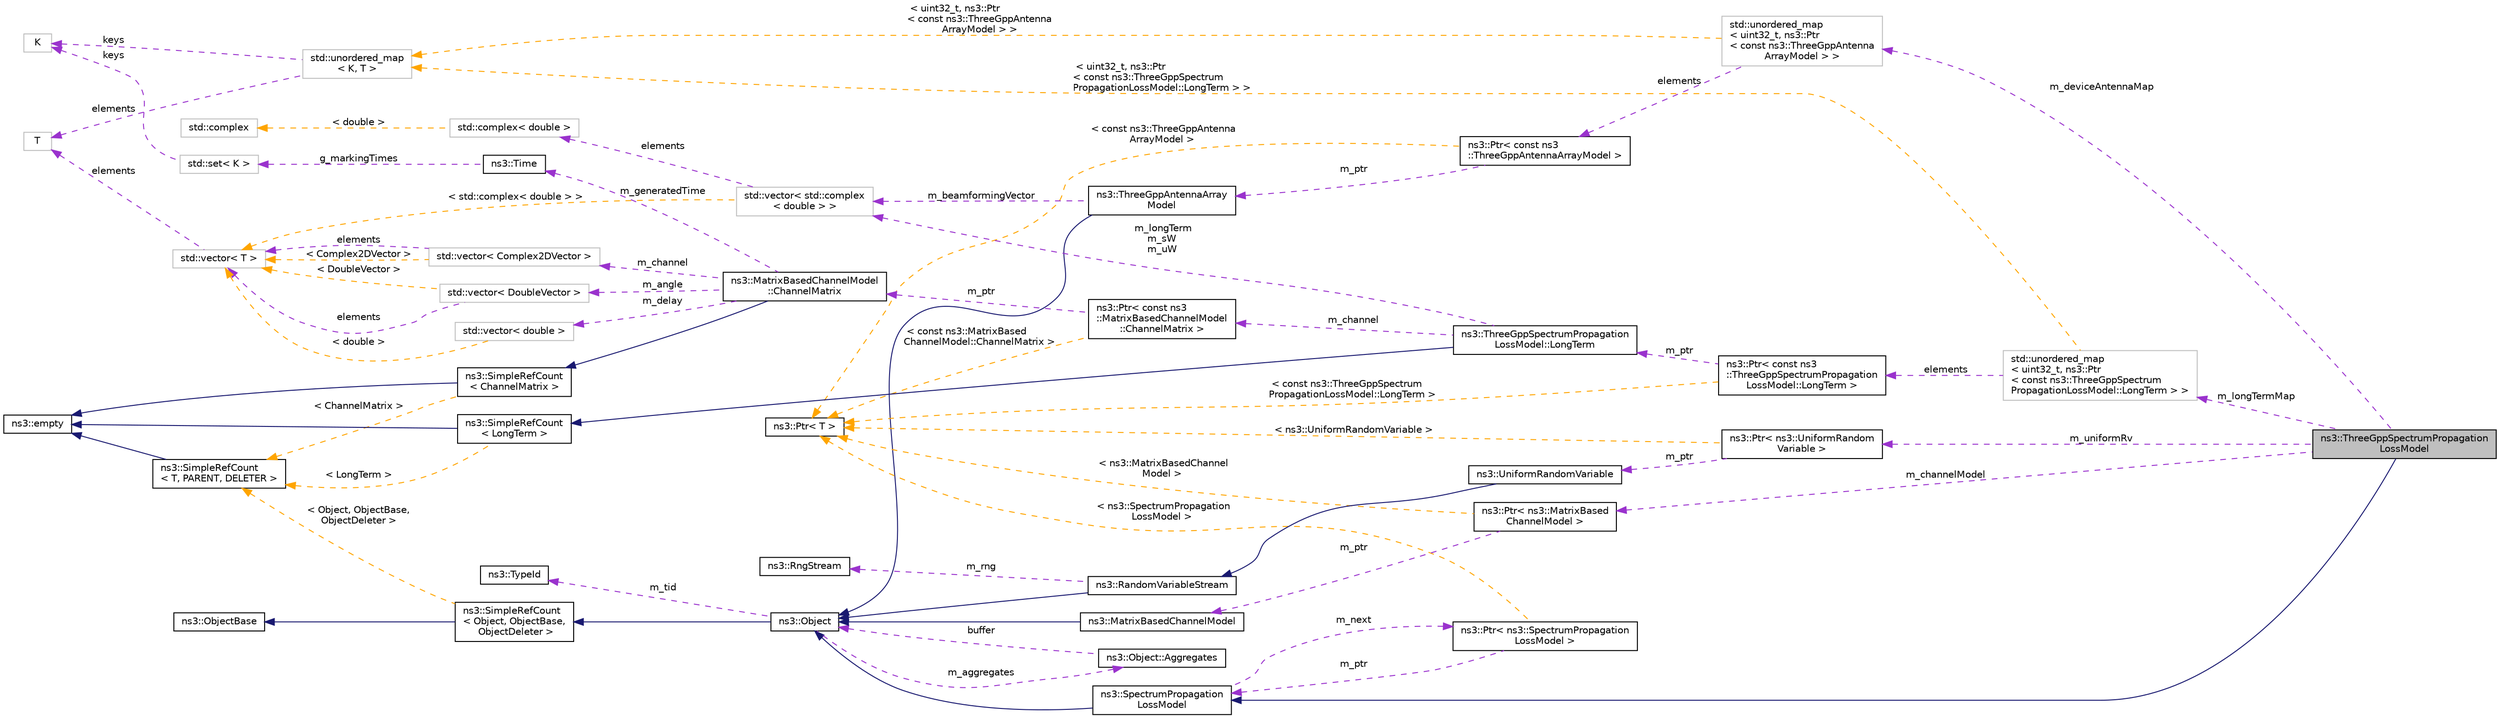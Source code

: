 digraph "ns3::ThreeGppSpectrumPropagationLossModel"
{
 // LATEX_PDF_SIZE
  edge [fontname="Helvetica",fontsize="10",labelfontname="Helvetica",labelfontsize="10"];
  node [fontname="Helvetica",fontsize="10",shape=record];
  rankdir="LR";
  Node1 [label="ns3::ThreeGppSpectrumPropagation\lLossModel",height=0.2,width=0.4,color="black", fillcolor="grey75", style="filled", fontcolor="black",tooltip="3GPP Spectrum Propagation Loss Model"];
  Node2 -> Node1 [dir="back",color="midnightblue",fontsize="10",style="solid",fontname="Helvetica"];
  Node2 [label="ns3::SpectrumPropagation\lLossModel",height=0.2,width=0.4,color="black", fillcolor="white", style="filled",URL="$classns3_1_1_spectrum_propagation_loss_model.html",tooltip="spectrum-aware propagation loss model"];
  Node3 -> Node2 [dir="back",color="midnightblue",fontsize="10",style="solid",fontname="Helvetica"];
  Node3 [label="ns3::Object",height=0.2,width=0.4,color="black", fillcolor="white", style="filled",URL="$classns3_1_1_object.html",tooltip="A base class which provides memory management and object aggregation."];
  Node4 -> Node3 [dir="back",color="midnightblue",fontsize="10",style="solid",fontname="Helvetica"];
  Node4 [label="ns3::SimpleRefCount\l\< Object, ObjectBase,\l ObjectDeleter \>",height=0.2,width=0.4,color="black", fillcolor="white", style="filled",URL="$classns3_1_1_simple_ref_count.html",tooltip=" "];
  Node5 -> Node4 [dir="back",color="midnightblue",fontsize="10",style="solid",fontname="Helvetica"];
  Node5 [label="ns3::ObjectBase",height=0.2,width=0.4,color="black", fillcolor="white", style="filled",URL="$classns3_1_1_object_base.html",tooltip="Anchor the ns-3 type and attribute system."];
  Node6 -> Node4 [dir="back",color="orange",fontsize="10",style="dashed",label=" \< Object, ObjectBase,\l ObjectDeleter \>" ,fontname="Helvetica"];
  Node6 [label="ns3::SimpleRefCount\l\< T, PARENT, DELETER \>",height=0.2,width=0.4,color="black", fillcolor="white", style="filled",URL="$classns3_1_1_simple_ref_count.html",tooltip="A template-based reference counting class."];
  Node7 -> Node6 [dir="back",color="midnightblue",fontsize="10",style="solid",fontname="Helvetica"];
  Node7 [label="ns3::empty",height=0.2,width=0.4,color="black", fillcolor="white", style="filled",URL="$classns3_1_1empty.html",tooltip="make Callback use a separate empty type"];
  Node8 -> Node3 [dir="back",color="darkorchid3",fontsize="10",style="dashed",label=" m_tid" ,fontname="Helvetica"];
  Node8 [label="ns3::TypeId",height=0.2,width=0.4,color="black", fillcolor="white", style="filled",URL="$classns3_1_1_type_id.html",tooltip="a unique identifier for an interface."];
  Node9 -> Node3 [dir="back",color="darkorchid3",fontsize="10",style="dashed",label=" m_aggregates" ,fontname="Helvetica"];
  Node9 [label="ns3::Object::Aggregates",height=0.2,width=0.4,color="black", fillcolor="white", style="filled",URL="$structns3_1_1_object_1_1_aggregates.html",tooltip="The list of Objects aggregated to this one."];
  Node3 -> Node9 [dir="back",color="darkorchid3",fontsize="10",style="dashed",label=" buffer" ,fontname="Helvetica"];
  Node10 -> Node2 [dir="back",color="darkorchid3",fontsize="10",style="dashed",label=" m_next" ,fontname="Helvetica"];
  Node10 [label="ns3::Ptr\< ns3::SpectrumPropagation\lLossModel \>",height=0.2,width=0.4,color="black", fillcolor="white", style="filled",URL="$classns3_1_1_ptr.html",tooltip=" "];
  Node2 -> Node10 [dir="back",color="darkorchid3",fontsize="10",style="dashed",label=" m_ptr" ,fontname="Helvetica"];
  Node11 -> Node10 [dir="back",color="orange",fontsize="10",style="dashed",label=" \< ns3::SpectrumPropagation\lLossModel \>" ,fontname="Helvetica"];
  Node11 [label="ns3::Ptr\< T \>",height=0.2,width=0.4,color="black", fillcolor="white", style="filled",URL="$classns3_1_1_ptr.html",tooltip="Smart pointer class similar to boost::intrusive_ptr."];
  Node12 -> Node1 [dir="back",color="darkorchid3",fontsize="10",style="dashed",label=" m_longTermMap" ,fontname="Helvetica"];
  Node12 [label="std::unordered_map\l\< uint32_t, ns3::Ptr\l\< const ns3::ThreeGppSpectrum\lPropagationLossModel::LongTerm \> \>",height=0.2,width=0.4,color="grey75", fillcolor="white", style="filled",tooltip=" "];
  Node13 -> Node12 [dir="back",color="darkorchid3",fontsize="10",style="dashed",label=" elements" ,fontname="Helvetica"];
  Node13 [label="ns3::Ptr\< const ns3\l::ThreeGppSpectrumPropagation\lLossModel::LongTerm \>",height=0.2,width=0.4,color="black", fillcolor="white", style="filled",URL="$classns3_1_1_ptr.html",tooltip=" "];
  Node14 -> Node13 [dir="back",color="darkorchid3",fontsize="10",style="dashed",label=" m_ptr" ,fontname="Helvetica"];
  Node14 [label="ns3::ThreeGppSpectrumPropagation\lLossModel::LongTerm",height=0.2,width=0.4,color="black", fillcolor="white", style="filled",URL="$structns3_1_1_three_gpp_spectrum_propagation_loss_model_1_1_long_term.html",tooltip="Data structure that stores the long term component for a tx-rx pair."];
  Node15 -> Node14 [dir="back",color="midnightblue",fontsize="10",style="solid",fontname="Helvetica"];
  Node15 [label="ns3::SimpleRefCount\l\< LongTerm \>",height=0.2,width=0.4,color="black", fillcolor="white", style="filled",URL="$classns3_1_1_simple_ref_count.html",tooltip=" "];
  Node7 -> Node15 [dir="back",color="midnightblue",fontsize="10",style="solid",fontname="Helvetica"];
  Node6 -> Node15 [dir="back",color="orange",fontsize="10",style="dashed",label=" \< LongTerm \>" ,fontname="Helvetica"];
  Node16 -> Node14 [dir="back",color="darkorchid3",fontsize="10",style="dashed",label=" m_longTerm\nm_sW\nm_uW" ,fontname="Helvetica"];
  Node16 [label="std::vector\< std::complex\l\< double \> \>",height=0.2,width=0.4,color="grey75", fillcolor="white", style="filled",tooltip=" "];
  Node17 -> Node16 [dir="back",color="darkorchid3",fontsize="10",style="dashed",label=" elements" ,fontname="Helvetica"];
  Node17 [label="std::complex\< double \>",height=0.2,width=0.4,color="grey75", fillcolor="white", style="filled",tooltip=" "];
  Node18 -> Node17 [dir="back",color="orange",fontsize="10",style="dashed",label=" \< double \>" ,fontname="Helvetica"];
  Node18 [label="std::complex",height=0.2,width=0.4,color="grey75", fillcolor="white", style="filled",tooltip=" "];
  Node19 -> Node16 [dir="back",color="orange",fontsize="10",style="dashed",label=" \< std::complex\< double \> \>" ,fontname="Helvetica"];
  Node19 [label="std::vector\< T \>",height=0.2,width=0.4,color="grey75", fillcolor="white", style="filled",tooltip=" "];
  Node20 -> Node19 [dir="back",color="darkorchid3",fontsize="10",style="dashed",label=" elements" ,fontname="Helvetica"];
  Node20 [label="T",height=0.2,width=0.4,color="grey75", fillcolor="white", style="filled",tooltip=" "];
  Node21 -> Node14 [dir="back",color="darkorchid3",fontsize="10",style="dashed",label=" m_channel" ,fontname="Helvetica"];
  Node21 [label="ns3::Ptr\< const ns3\l::MatrixBasedChannelModel\l::ChannelMatrix \>",height=0.2,width=0.4,color="black", fillcolor="white", style="filled",URL="$classns3_1_1_ptr.html",tooltip=" "];
  Node22 -> Node21 [dir="back",color="darkorchid3",fontsize="10",style="dashed",label=" m_ptr" ,fontname="Helvetica"];
  Node22 [label="ns3::MatrixBasedChannelModel\l::ChannelMatrix",height=0.2,width=0.4,color="black", fillcolor="white", style="filled",URL="$structns3_1_1_matrix_based_channel_model_1_1_channel_matrix.html",tooltip="Data structure that stores a channel realization."];
  Node23 -> Node22 [dir="back",color="midnightblue",fontsize="10",style="solid",fontname="Helvetica"];
  Node23 [label="ns3::SimpleRefCount\l\< ChannelMatrix \>",height=0.2,width=0.4,color="black", fillcolor="white", style="filled",URL="$classns3_1_1_simple_ref_count.html",tooltip=" "];
  Node7 -> Node23 [dir="back",color="midnightblue",fontsize="10",style="solid",fontname="Helvetica"];
  Node6 -> Node23 [dir="back",color="orange",fontsize="10",style="dashed",label=" \< ChannelMatrix \>" ,fontname="Helvetica"];
  Node24 -> Node22 [dir="back",color="darkorchid3",fontsize="10",style="dashed",label=" m_generatedTime" ,fontname="Helvetica"];
  Node24 [label="ns3::Time",height=0.2,width=0.4,color="black", fillcolor="white", style="filled",URL="$classns3_1_1_time.html",tooltip="Simulation virtual time values and global simulation resolution."];
  Node25 -> Node24 [dir="back",color="darkorchid3",fontsize="10",style="dashed",label=" g_markingTimes" ,fontname="Helvetica"];
  Node25 [label="std::set\< K \>",height=0.2,width=0.4,color="grey75", fillcolor="white", style="filled",tooltip=" "];
  Node26 -> Node25 [dir="back",color="darkorchid3",fontsize="10",style="dashed",label=" keys" ,fontname="Helvetica"];
  Node26 [label="K",height=0.2,width=0.4,color="grey75", fillcolor="white", style="filled",tooltip=" "];
  Node27 -> Node22 [dir="back",color="darkorchid3",fontsize="10",style="dashed",label=" m_channel" ,fontname="Helvetica"];
  Node27 [label="std::vector\< Complex2DVector \>",height=0.2,width=0.4,color="grey75", fillcolor="white", style="filled",tooltip=" "];
  Node19 -> Node27 [dir="back",color="darkorchid3",fontsize="10",style="dashed",label=" elements" ,fontname="Helvetica"];
  Node19 -> Node27 [dir="back",color="orange",fontsize="10",style="dashed",label=" \< Complex2DVector \>" ,fontname="Helvetica"];
  Node28 -> Node22 [dir="back",color="darkorchid3",fontsize="10",style="dashed",label=" m_angle" ,fontname="Helvetica"];
  Node28 [label="std::vector\< DoubleVector \>",height=0.2,width=0.4,color="grey75", fillcolor="white", style="filled",tooltip=" "];
  Node19 -> Node28 [dir="back",color="darkorchid3",fontsize="10",style="dashed",label=" elements" ,fontname="Helvetica"];
  Node19 -> Node28 [dir="back",color="orange",fontsize="10",style="dashed",label=" \< DoubleVector \>" ,fontname="Helvetica"];
  Node29 -> Node22 [dir="back",color="darkorchid3",fontsize="10",style="dashed",label=" m_delay" ,fontname="Helvetica"];
  Node29 [label="std::vector\< double \>",height=0.2,width=0.4,color="grey75", fillcolor="white", style="filled",tooltip=" "];
  Node19 -> Node29 [dir="back",color="orange",fontsize="10",style="dashed",label=" \< double \>" ,fontname="Helvetica"];
  Node11 -> Node21 [dir="back",color="orange",fontsize="10",style="dashed",label=" \< const ns3::MatrixBased\lChannelModel::ChannelMatrix \>" ,fontname="Helvetica"];
  Node11 -> Node13 [dir="back",color="orange",fontsize="10",style="dashed",label=" \< const ns3::ThreeGppSpectrum\lPropagationLossModel::LongTerm \>" ,fontname="Helvetica"];
  Node30 -> Node12 [dir="back",color="orange",fontsize="10",style="dashed",label=" \< uint32_t, ns3::Ptr\l\< const ns3::ThreeGppSpectrum\lPropagationLossModel::LongTerm \> \>" ,fontname="Helvetica"];
  Node30 [label="std::unordered_map\l\< K, T \>",height=0.2,width=0.4,color="grey75", fillcolor="white", style="filled",tooltip=" "];
  Node26 -> Node30 [dir="back",color="darkorchid3",fontsize="10",style="dashed",label=" keys" ,fontname="Helvetica"];
  Node20 -> Node30 [dir="back",color="darkorchid3",fontsize="10",style="dashed",label=" elements" ,fontname="Helvetica"];
  Node31 -> Node1 [dir="back",color="darkorchid3",fontsize="10",style="dashed",label=" m_deviceAntennaMap" ,fontname="Helvetica"];
  Node31 [label="std::unordered_map\l\< uint32_t, ns3::Ptr\l\< const ns3::ThreeGppAntenna\lArrayModel \> \>",height=0.2,width=0.4,color="grey75", fillcolor="white", style="filled",tooltip=" "];
  Node32 -> Node31 [dir="back",color="darkorchid3",fontsize="10",style="dashed",label=" elements" ,fontname="Helvetica"];
  Node32 [label="ns3::Ptr\< const ns3\l::ThreeGppAntennaArrayModel \>",height=0.2,width=0.4,color="black", fillcolor="white", style="filled",URL="$classns3_1_1_ptr.html",tooltip=" "];
  Node33 -> Node32 [dir="back",color="darkorchid3",fontsize="10",style="dashed",label=" m_ptr" ,fontname="Helvetica"];
  Node33 [label="ns3::ThreeGppAntennaArray\lModel",height=0.2,width=0.4,color="black", fillcolor="white", style="filled",URL="$classns3_1_1_three_gpp_antenna_array_model.html",tooltip="Class implementing the antenna model defined in 3GPP TR 38.901 V15.0.0."];
  Node3 -> Node33 [dir="back",color="midnightblue",fontsize="10",style="solid",fontname="Helvetica"];
  Node16 -> Node33 [dir="back",color="darkorchid3",fontsize="10",style="dashed",label=" m_beamformingVector" ,fontname="Helvetica"];
  Node11 -> Node32 [dir="back",color="orange",fontsize="10",style="dashed",label=" \< const ns3::ThreeGppAntenna\lArrayModel \>" ,fontname="Helvetica"];
  Node30 -> Node31 [dir="back",color="orange",fontsize="10",style="dashed",label=" \< uint32_t, ns3::Ptr\l\< const ns3::ThreeGppAntenna\lArrayModel \> \>" ,fontname="Helvetica"];
  Node34 -> Node1 [dir="back",color="darkorchid3",fontsize="10",style="dashed",label=" m_uniformRv" ,fontname="Helvetica"];
  Node34 [label="ns3::Ptr\< ns3::UniformRandom\lVariable \>",height=0.2,width=0.4,color="black", fillcolor="white", style="filled",URL="$classns3_1_1_ptr.html",tooltip=" "];
  Node35 -> Node34 [dir="back",color="darkorchid3",fontsize="10",style="dashed",label=" m_ptr" ,fontname="Helvetica"];
  Node35 [label="ns3::UniformRandomVariable",height=0.2,width=0.4,color="black", fillcolor="white", style="filled",URL="$classns3_1_1_uniform_random_variable.html",tooltip="The uniform distribution Random Number Generator (RNG)."];
  Node36 -> Node35 [dir="back",color="midnightblue",fontsize="10",style="solid",fontname="Helvetica"];
  Node36 [label="ns3::RandomVariableStream",height=0.2,width=0.4,color="black", fillcolor="white", style="filled",URL="$classns3_1_1_random_variable_stream.html",tooltip="The basic uniform Random Number Generator (RNG)."];
  Node3 -> Node36 [dir="back",color="midnightblue",fontsize="10",style="solid",fontname="Helvetica"];
  Node37 -> Node36 [dir="back",color="darkorchid3",fontsize="10",style="dashed",label=" m_rng" ,fontname="Helvetica"];
  Node37 [label="ns3::RngStream",height=0.2,width=0.4,color="black", fillcolor="white", style="filled",URL="$classns3_1_1_rng_stream.html",tooltip="Combined Multiple-Recursive Generator MRG32k3a."];
  Node11 -> Node34 [dir="back",color="orange",fontsize="10",style="dashed",label=" \< ns3::UniformRandomVariable \>" ,fontname="Helvetica"];
  Node38 -> Node1 [dir="back",color="darkorchid3",fontsize="10",style="dashed",label=" m_channelModel" ,fontname="Helvetica"];
  Node38 [label="ns3::Ptr\< ns3::MatrixBased\lChannelModel \>",height=0.2,width=0.4,color="black", fillcolor="white", style="filled",URL="$classns3_1_1_ptr.html",tooltip=" "];
  Node39 -> Node38 [dir="back",color="darkorchid3",fontsize="10",style="dashed",label=" m_ptr" ,fontname="Helvetica"];
  Node39 [label="ns3::MatrixBasedChannelModel",height=0.2,width=0.4,color="black", fillcolor="white", style="filled",URL="$classns3_1_1_matrix_based_channel_model.html",tooltip="This is an interface for a channel model that can be described by a channel matrix,..."];
  Node3 -> Node39 [dir="back",color="midnightblue",fontsize="10",style="solid",fontname="Helvetica"];
  Node11 -> Node38 [dir="back",color="orange",fontsize="10",style="dashed",label=" \< ns3::MatrixBasedChannel\lModel \>" ,fontname="Helvetica"];
}
